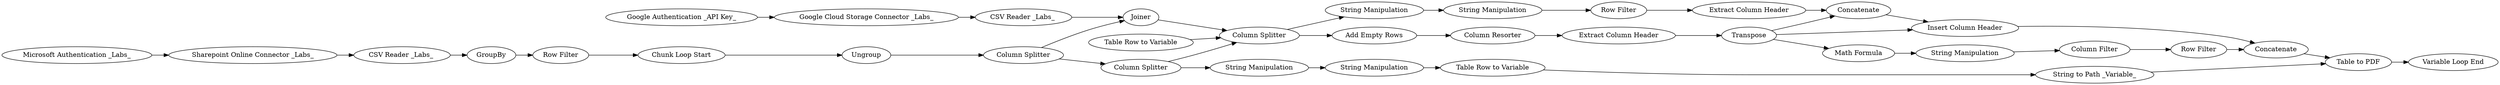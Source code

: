 digraph {
	"-8394665731527982008_28" [label="String Manipulation"]
	"3365258841515511315_55" [label=Joiner]
	"3365258841515511315_49" [label="Row Filter"]
	"3365258841515511315_8" [label=GroupBy]
	"-2712965860192314510_35" [label="Column Resorter"]
	"3365258841515511315_53" [label="Variable Loop End"]
	"5701950274737180573_15" [label="String Manipulation"]
	"2712811113019436379_51" [label="Table Row to Variable"]
	"-2712965860192314510_26" [label=Transpose]
	"-8394665731527982008_32" [label="Row Filter"]
	"3365258841515511315_41" [label="Google Authentication _API Key_"]
	"-8394665731527982008_27" [label="Math Formula"]
	"3365258841515511315_40" [label="Google Cloud Storage Connector _Labs_"]
	"-2277993085519937116_24" [label=Concatenate]
	"3365258841515511315_42" [label="CSV Reader _Labs_ "]
	"-8394665731527982008_31" [label="Column Filter"]
	"-2277993085519937116_30" [label=Concatenate]
	"3365258841515511315_7" [label="CSV Reader _Labs_ "]
	"-2712965860192314510_22" [label="Extract Column Header"]
	"3365258841515511315_12" [label="Column Splitter"]
	"5701950274737180573_37" [label="String to Path _Variable_"]
	"7874893240152175693_21" [label="Row Filter"]
	"2712811113019436379_13" [label="Column Splitter"]
	"3365258841515511315_50" [label="Microsoft Authentication _Labs_"]
	"7874893240152175693_16" [label="String Manipulation"]
	"5701950274737180573_38" [label="String Manipulation"]
	"3365258841515511315_10" [label=Ungroup]
	"3365258841515511315_44" [label="Column Splitter"]
	"3365258841515511315_2" [label="Sharepoint Online Connector _Labs_"]
	"3365258841515511315_46" [label="Chunk Loop Start"]
	"5701950274737180573_36" [label="Table Row to Variable"]
	"7874893240152175693_17" [label="String Manipulation"]
	"-2277993085519937116_25" [label="Insert Column Header"]
	"3365258841515511315_52" [label="Table to PDF"]
	"7874893240152175693_23" [label="Extract Column Header"]
	"-2712965860192314510_20" [label="Add Empty Rows"]
	"-2277993085519937116_25" -> "-2277993085519937116_30"
	"3365258841515511315_44" -> "3365258841515511315_55"
	"3365258841515511315_49" -> "3365258841515511315_46"
	"3365258841515511315_12" -> "5701950274737180573_15"
	"7874893240152175693_16" -> "7874893240152175693_17"
	"3365258841515511315_8" -> "3365258841515511315_49"
	"3365258841515511315_46" -> "3365258841515511315_10"
	"2712811113019436379_51" -> "2712811113019436379_13"
	"3365258841515511315_40" -> "3365258841515511315_42"
	"3365258841515511315_44" -> "3365258841515511315_12"
	"7874893240152175693_21" -> "7874893240152175693_23"
	"-8394665731527982008_28" -> "-8394665731527982008_31"
	"5701950274737180573_15" -> "5701950274737180573_38"
	"-8394665731527982008_31" -> "-8394665731527982008_32"
	"5701950274737180573_38" -> "5701950274737180573_36"
	"-2277993085519937116_24" -> "-2277993085519937116_25"
	"-8394665731527982008_27" -> "-8394665731527982008_28"
	"-2712965860192314510_26" -> "-8394665731527982008_27"
	"-2712965860192314510_26" -> "-2277993085519937116_25"
	"2712811113019436379_13" -> "7874893240152175693_16"
	"3365258841515511315_10" -> "3365258841515511315_44"
	"-2712965860192314510_20" -> "-2712965860192314510_35"
	"3365258841515511315_42" -> "3365258841515511315_55"
	"5701950274737180573_36" -> "5701950274737180573_37"
	"3365258841515511315_52" -> "3365258841515511315_53"
	"2712811113019436379_13" -> "-2712965860192314510_20"
	"3365258841515511315_41" -> "3365258841515511315_40"
	"-2712965860192314510_35" -> "-2712965860192314510_22"
	"7874893240152175693_23" -> "-2277993085519937116_24"
	"-2712965860192314510_26" -> "-2277993085519937116_24"
	"-2277993085519937116_30" -> "3365258841515511315_52"
	"3365258841515511315_50" -> "3365258841515511315_2"
	"5701950274737180573_37" -> "3365258841515511315_52"
	"7874893240152175693_17" -> "7874893240152175693_21"
	"-8394665731527982008_32" -> "-2277993085519937116_30"
	"-2712965860192314510_22" -> "-2712965860192314510_26"
	"3365258841515511315_2" -> "3365258841515511315_7"
	"3365258841515511315_12" -> "2712811113019436379_13"
	"3365258841515511315_55" -> "2712811113019436379_13"
	"3365258841515511315_7" -> "3365258841515511315_8"
	rankdir=LR
}
